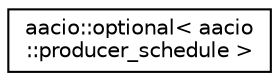 digraph "Graphical Class Hierarchy"
{
  edge [fontname="Helvetica",fontsize="10",labelfontname="Helvetica",labelfontsize="10"];
  node [fontname="Helvetica",fontsize="10",shape=record];
  rankdir="LR";
  Node0 [label="aacio::optional\< aacio\l::producer_schedule \>",height=0.2,width=0.4,color="black", fillcolor="white", style="filled",URL="$classaacio_1_1optional.html"];
}
